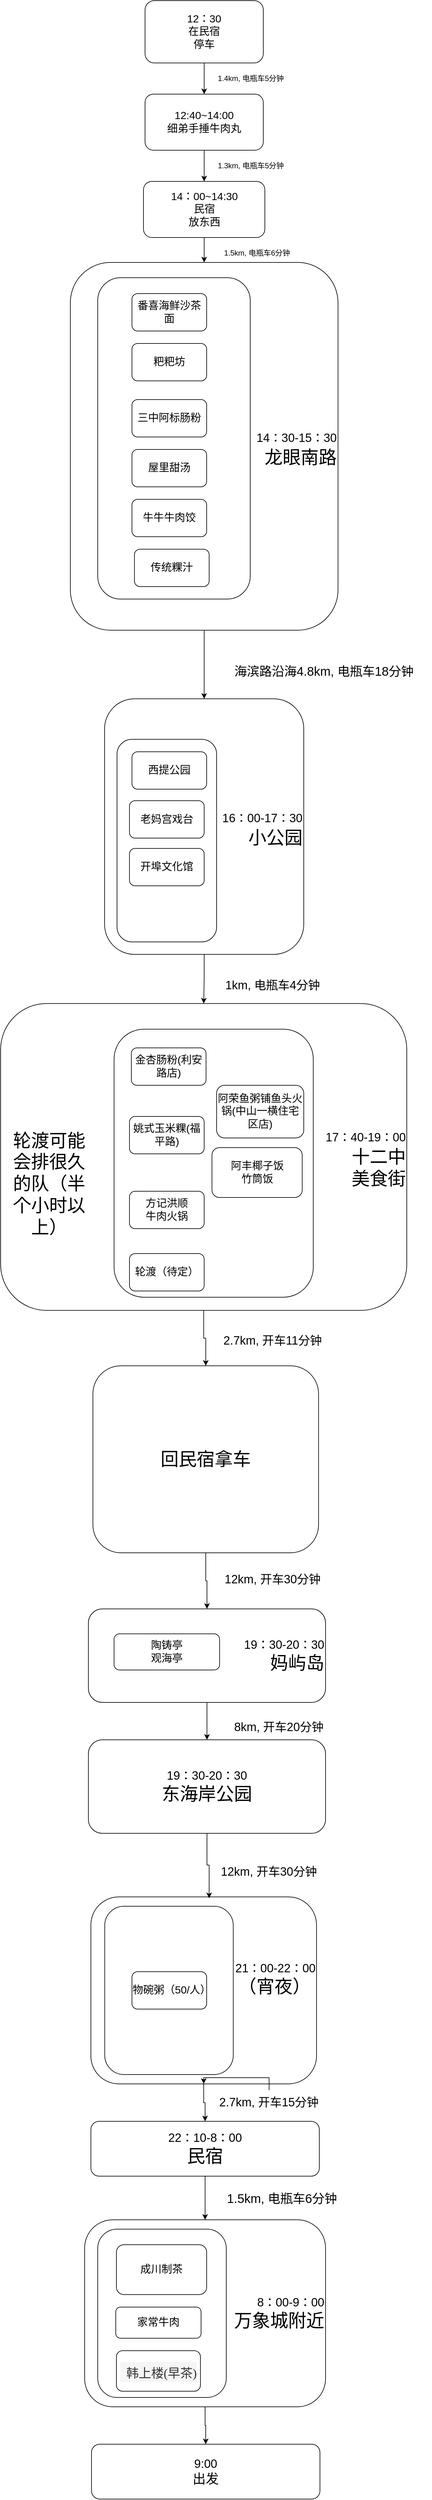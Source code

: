<mxfile version="22.0.1" type="github">
  <diagram name="第 1 页" id="EQfGSvJC3iK6o-r2QsR9">
    <mxGraphModel dx="2384" dy="1347" grid="1" gridSize="10" guides="1" tooltips="1" connect="1" arrows="1" fold="1" page="1" pageScale="1" pageWidth="827" pageHeight="1169" math="0" shadow="0">
      <root>
        <mxCell id="0" />
        <mxCell id="1" parent="0" />
        <mxCell id="Vg29WNHCviliCaulk4M8-71" style="edgeStyle=orthogonalEdgeStyle;rounded=0;orthogonalLoop=1;jettySize=auto;html=1;entryX=0.5;entryY=0;entryDx=0;entryDy=0;" edge="1" parent="1" source="Vg29WNHCviliCaulk4M8-43" target="Vg29WNHCviliCaulk4M8-67">
          <mxGeometry relative="1" as="geometry" />
        </mxCell>
        <mxCell id="Vg29WNHCviliCaulk4M8-43" value="&lt;font style=&quot;border-color: var(--border-color); font-size: 19px;&quot;&gt;21：00-22：00&lt;br style=&quot;border-color: var(--border-color);&quot;&gt;&lt;/font&gt;&lt;span style=&quot;font-size: 29px;&quot;&gt;（宵夜）&amp;nbsp;&lt;br&gt;&lt;br&gt;&lt;/span&gt;" style="rounded=1;whiteSpace=wrap;html=1;align=right;" vertex="1" parent="1">
          <mxGeometry x="223" y="3452" width="362.5" height="300" as="geometry" />
        </mxCell>
        <mxCell id="Vg29WNHCviliCaulk4M8-47" value="" style="rounded=1;whiteSpace=wrap;html=1;" vertex="1" parent="1">
          <mxGeometry x="245.25" y="3467" width="206.5" height="270" as="geometry" />
        </mxCell>
        <mxCell id="Vg29WNHCviliCaulk4M8-76" style="edgeStyle=orthogonalEdgeStyle;rounded=0;orthogonalLoop=1;jettySize=auto;html=1;" edge="1" parent="1" source="Vg29WNHCviliCaulk4M8-36" target="Vg29WNHCviliCaulk4M8-74">
          <mxGeometry relative="1" as="geometry" />
        </mxCell>
        <mxCell id="Vg29WNHCviliCaulk4M8-36" value="&lt;font style=&quot;font-size: 19px;&quot;&gt;17：40-19：00&lt;br&gt;&lt;/font&gt;十二中&lt;br&gt;美食街" style="rounded=1;whiteSpace=wrap;html=1;align=right;fontSize=29;" vertex="1" parent="1">
          <mxGeometry x="78" y="2018.87" width="652.5" height="492.25" as="geometry" />
        </mxCell>
        <mxCell id="Vg29WNHCviliCaulk4M8-42" style="edgeStyle=orthogonalEdgeStyle;rounded=0;orthogonalLoop=1;jettySize=auto;html=1;entryX=0.5;entryY=0;entryDx=0;entryDy=0;" edge="1" parent="1" source="Vg29WNHCviliCaulk4M8-24" target="Vg29WNHCviliCaulk4M8-36">
          <mxGeometry relative="1" as="geometry" />
        </mxCell>
        <mxCell id="Vg29WNHCviliCaulk4M8-24" value="&lt;font style=&quot;font-size: 19px;&quot;&gt;16：00-17：30&lt;br&gt;&lt;/font&gt;小公园" style="rounded=1;whiteSpace=wrap;html=1;align=right;fontSize=29;" vertex="1" parent="1">
          <mxGeometry x="245" y="1530" width="320" height="410" as="geometry" />
        </mxCell>
        <mxCell id="Vg29WNHCviliCaulk4M8-3" style="edgeStyle=orthogonalEdgeStyle;rounded=0;orthogonalLoop=1;jettySize=auto;html=1;entryX=0.5;entryY=0;entryDx=0;entryDy=0;" edge="1" parent="1" source="Vg29WNHCviliCaulk4M8-1" target="Vg29WNHCviliCaulk4M8-2">
          <mxGeometry relative="1" as="geometry" />
        </mxCell>
        <mxCell id="Vg29WNHCviliCaulk4M8-1" value="12：30&lt;br&gt;在民宿&lt;br&gt;停车" style="rounded=1;whiteSpace=wrap;html=1;fontSize=17;" vertex="1" parent="1">
          <mxGeometry x="310" y="410" width="190" height="100" as="geometry" />
        </mxCell>
        <mxCell id="Vg29WNHCviliCaulk4M8-6" style="edgeStyle=orthogonalEdgeStyle;rounded=0;orthogonalLoop=1;jettySize=auto;html=1;entryX=0.5;entryY=0;entryDx=0;entryDy=0;" edge="1" parent="1" source="Vg29WNHCviliCaulk4M8-2" target="Vg29WNHCviliCaulk4M8-5">
          <mxGeometry relative="1" as="geometry" />
        </mxCell>
        <mxCell id="Vg29WNHCviliCaulk4M8-2" value="12:40~14:00&lt;br&gt;细弟手捶牛肉丸" style="rounded=1;whiteSpace=wrap;html=1;fontSize=17;" vertex="1" parent="1">
          <mxGeometry x="310" y="560" width="190" height="90" as="geometry" />
        </mxCell>
        <mxCell id="Vg29WNHCviliCaulk4M8-4" value="1.4km, 电瓶车5分钟" style="text;html=1;strokeColor=none;fillColor=none;align=center;verticalAlign=middle;whiteSpace=wrap;rounded=0;" vertex="1" parent="1">
          <mxGeometry x="410" y="520" width="140" height="30" as="geometry" />
        </mxCell>
        <mxCell id="Vg29WNHCviliCaulk4M8-18" style="edgeStyle=orthogonalEdgeStyle;rounded=0;orthogonalLoop=1;jettySize=auto;html=1;" edge="1" parent="1" source="Vg29WNHCviliCaulk4M8-5" target="Vg29WNHCviliCaulk4M8-10">
          <mxGeometry relative="1" as="geometry" />
        </mxCell>
        <mxCell id="Vg29WNHCviliCaulk4M8-5" value="14：00~14:30&lt;br style=&quot;border-color: var(--border-color);&quot;&gt;民宿&lt;br style=&quot;border-color: var(--border-color);&quot;&gt;放东西" style="rounded=1;whiteSpace=wrap;html=1;fontSize=17;" vertex="1" parent="1">
          <mxGeometry x="307.5" y="700" width="195" height="90" as="geometry" />
        </mxCell>
        <mxCell id="Vg29WNHCviliCaulk4M8-7" value="1.3km, 电瓶车5分钟" style="text;html=1;strokeColor=none;fillColor=none;align=center;verticalAlign=middle;whiteSpace=wrap;rounded=0;" vertex="1" parent="1">
          <mxGeometry x="410" y="660" width="140" height="30" as="geometry" />
        </mxCell>
        <mxCell id="Vg29WNHCviliCaulk4M8-27" style="edgeStyle=orthogonalEdgeStyle;rounded=0;orthogonalLoop=1;jettySize=auto;html=1;entryX=0.5;entryY=0;entryDx=0;entryDy=0;" edge="1" parent="1" source="Vg29WNHCviliCaulk4M8-10" target="Vg29WNHCviliCaulk4M8-24">
          <mxGeometry relative="1" as="geometry" />
        </mxCell>
        <mxCell id="Vg29WNHCviliCaulk4M8-10" value="&lt;font style=&quot;font-size: 19px;&quot;&gt;14：30-15：30&lt;br&gt;&lt;/font&gt;龙眼南路" style="rounded=1;whiteSpace=wrap;html=1;align=right;fontSize=29;" vertex="1" parent="1">
          <mxGeometry x="190" y="830" width="430" height="590" as="geometry" />
        </mxCell>
        <mxCell id="Vg29WNHCviliCaulk4M8-11" value="" style="rounded=1;whiteSpace=wrap;html=1;" vertex="1" parent="1">
          <mxGeometry x="234" y="854.5" width="245" height="515.5" as="geometry" />
        </mxCell>
        <mxCell id="Vg29WNHCviliCaulk4M8-12" value="三中阿标肠粉" style="rounded=1;whiteSpace=wrap;html=1;fontSize=17;" vertex="1" parent="1">
          <mxGeometry x="289" y="1050" width="120" height="60" as="geometry" />
        </mxCell>
        <mxCell id="Vg29WNHCviliCaulk4M8-13" value="屋里甜汤" style="rounded=1;whiteSpace=wrap;html=1;fontSize=17;" vertex="1" parent="1">
          <mxGeometry x="289" y="1130" width="120" height="60" as="geometry" />
        </mxCell>
        <mxCell id="Vg29WNHCviliCaulk4M8-14" value="粑粑坊" style="rounded=1;whiteSpace=wrap;html=1;fontSize=17;" vertex="1" parent="1">
          <mxGeometry x="289" y="960" width="120" height="60" as="geometry" />
        </mxCell>
        <mxCell id="Vg29WNHCviliCaulk4M8-15" value="牛牛牛肉饺" style="rounded=1;whiteSpace=wrap;html=1;fontSize=17;" vertex="1" parent="1">
          <mxGeometry x="289" y="1210" width="120" height="60" as="geometry" />
        </mxCell>
        <mxCell id="Vg29WNHCviliCaulk4M8-16" value="番喜海鲜沙茶面" style="rounded=1;whiteSpace=wrap;html=1;fontSize=17;" vertex="1" parent="1">
          <mxGeometry x="289" y="880" width="120" height="60" as="geometry" />
        </mxCell>
        <mxCell id="Vg29WNHCviliCaulk4M8-17" value="传统粿汁" style="rounded=1;whiteSpace=wrap;html=1;fontSize=17;" vertex="1" parent="1">
          <mxGeometry x="293" y="1290" width="120" height="60" as="geometry" />
        </mxCell>
        <mxCell id="Vg29WNHCviliCaulk4M8-19" value="1.5km, 电瓶车6分钟" style="text;html=1;strokeColor=none;fillColor=none;align=center;verticalAlign=middle;whiteSpace=wrap;rounded=0;" vertex="1" parent="1">
          <mxGeometry x="420" y="800" width="140" height="30" as="geometry" />
        </mxCell>
        <mxCell id="Vg29WNHCviliCaulk4M8-20" value="" style="rounded=1;whiteSpace=wrap;html=1;" vertex="1" parent="1">
          <mxGeometry x="265" y="1595" width="160" height="325" as="geometry" />
        </mxCell>
        <mxCell id="Vg29WNHCviliCaulk4M8-21" value="&lt;font style=&quot;font-size: 17px;&quot;&gt;西提公园&lt;/font&gt;" style="rounded=1;whiteSpace=wrap;html=1;fontSize=17;" vertex="1" parent="1">
          <mxGeometry x="289" y="1615" width="120" height="60" as="geometry" />
        </mxCell>
        <mxCell id="Vg29WNHCviliCaulk4M8-22" value="老妈宫戏台" style="rounded=1;whiteSpace=wrap;html=1;fontSize=17;" vertex="1" parent="1">
          <mxGeometry x="285" y="1693.5" width="120" height="60" as="geometry" />
        </mxCell>
        <mxCell id="Vg29WNHCviliCaulk4M8-23" value="开埠文化馆" style="rounded=1;whiteSpace=wrap;html=1;fontSize=17;" vertex="1" parent="1">
          <mxGeometry x="285" y="1770" width="120" height="60" as="geometry" />
        </mxCell>
        <mxCell id="Vg29WNHCviliCaulk4M8-30" value="海滨路沿海4.8km, 电瓶车18分钟" style="text;html=1;strokeColor=none;fillColor=none;align=center;verticalAlign=middle;whiteSpace=wrap;rounded=0;fontSize=20;" vertex="1" parent="1">
          <mxGeometry x="425" y="1460" width="345" height="50" as="geometry" />
        </mxCell>
        <mxCell id="Vg29WNHCviliCaulk4M8-31" value="" style="rounded=1;whiteSpace=wrap;html=1;" vertex="1" parent="1">
          <mxGeometry x="260.25" y="2060" width="320" height="430" as="geometry" />
        </mxCell>
        <mxCell id="Vg29WNHCviliCaulk4M8-34" value="方记洪顺&lt;br&gt;牛肉火锅" style="rounded=1;whiteSpace=wrap;html=1;fontSize=17;" vertex="1" parent="1">
          <mxGeometry x="285" y="2320" width="120" height="60" as="geometry" />
        </mxCell>
        <mxCell id="Vg29WNHCviliCaulk4M8-35" value="姚式玉米粿(福平路)" style="rounded=1;whiteSpace=wrap;html=1;fontSize=17;" vertex="1" parent="1">
          <mxGeometry x="285" y="2200" width="120" height="60" as="geometry" />
        </mxCell>
        <mxCell id="Vg29WNHCviliCaulk4M8-41" value="1km, 电瓶车4分钟" style="text;html=1;strokeColor=none;fillColor=none;align=center;verticalAlign=middle;whiteSpace=wrap;rounded=0;fontSize=19;" vertex="1" parent="1">
          <mxGeometry x="420" y="1970" width="190" height="40" as="geometry" />
        </mxCell>
        <mxCell id="Vg29WNHCviliCaulk4M8-46" value="阿荣鱼粥铺鱼头火锅(中山一横住宅区店)" style="rounded=1;whiteSpace=wrap;html=1;fontSize=17;" vertex="1" parent="1">
          <mxGeometry x="425" y="2150" width="140" height="84.5" as="geometry" />
        </mxCell>
        <mxCell id="Vg29WNHCviliCaulk4M8-48" value="阿丰椰子饭&lt;br&gt;竹筒饭" style="rounded=1;whiteSpace=wrap;html=1;fontSize=17;" vertex="1" parent="1">
          <mxGeometry x="417.5" y="2250" width="145" height="80" as="geometry" />
        </mxCell>
        <mxCell id="Vg29WNHCviliCaulk4M8-49" value="轮渡（待定）" style="rounded=1;whiteSpace=wrap;html=1;fontSize=17;" vertex="1" parent="1">
          <mxGeometry x="285" y="2420" width="120" height="60" as="geometry" />
        </mxCell>
        <mxCell id="Vg29WNHCviliCaulk4M8-52" value="轮渡可能会排很久的队（半个小时以上）" style="text;html=1;strokeColor=none;fillColor=none;align=center;verticalAlign=middle;whiteSpace=wrap;rounded=0;fontSize=29;" vertex="1" parent="1">
          <mxGeometry x="86.25" y="2140" width="140" height="335" as="geometry" />
        </mxCell>
        <mxCell id="Vg29WNHCviliCaulk4M8-118" style="edgeStyle=orthogonalEdgeStyle;rounded=0;orthogonalLoop=1;jettySize=auto;html=1;entryX=0.5;entryY=0;entryDx=0;entryDy=0;" edge="1" parent="1" source="Vg29WNHCviliCaulk4M8-58" target="Vg29WNHCviliCaulk4M8-116">
          <mxGeometry relative="1" as="geometry" />
        </mxCell>
        <mxCell id="Vg29WNHCviliCaulk4M8-58" value="&lt;font style=&quot;border-color: var(--border-color); font-size: 19px;&quot;&gt;19：30-20：30&lt;br style=&quot;border-color: var(--border-color);&quot;&gt;&lt;/font&gt;&lt;span style=&quot;font-size: 29px;&quot;&gt;妈屿岛&lt;/span&gt;" style="rounded=1;whiteSpace=wrap;html=1;align=right;" vertex="1" parent="1">
          <mxGeometry x="219" y="2990" width="381" height="150" as="geometry" />
        </mxCell>
        <mxCell id="Vg29WNHCviliCaulk4M8-62" value="12km, 开车30分钟" style="text;html=1;strokeColor=none;fillColor=none;align=center;verticalAlign=middle;whiteSpace=wrap;rounded=0;fontSize=19;" vertex="1" parent="1">
          <mxGeometry x="420" y="2923" width="190" height="40" as="geometry" />
        </mxCell>
        <mxCell id="Vg29WNHCviliCaulk4M8-64" value="陶铸亭&lt;br&gt;观海亭&lt;br&gt;" style="rounded=1;whiteSpace=wrap;html=1;fontSize=17;" vertex="1" parent="1">
          <mxGeometry x="260.25" y="3030" width="169.5" height="58" as="geometry" />
        </mxCell>
        <mxCell id="Vg29WNHCviliCaulk4M8-66" value="12km, 开车30分钟" style="text;html=1;strokeColor=none;fillColor=none;align=center;verticalAlign=middle;whiteSpace=wrap;rounded=0;fontSize=19;" vertex="1" parent="1">
          <mxGeometry x="414.25" y="3392" width="190" height="40" as="geometry" />
        </mxCell>
        <mxCell id="Vg29WNHCviliCaulk4M8-85" style="edgeStyle=orthogonalEdgeStyle;rounded=0;orthogonalLoop=1;jettySize=auto;html=1;" edge="1" parent="1" source="Vg29WNHCviliCaulk4M8-67" target="Vg29WNHCviliCaulk4M8-80">
          <mxGeometry relative="1" as="geometry" />
        </mxCell>
        <mxCell id="Vg29WNHCviliCaulk4M8-67" value="&lt;font style=&quot;border-color: var(--border-color); font-size: 19px;&quot;&gt;22：10-8：00&lt;br style=&quot;border-color: var(--border-color);&quot;&gt;&lt;/font&gt;&lt;span style=&quot;font-size: 29px;&quot;&gt;民宿&lt;/span&gt;" style="rounded=1;whiteSpace=wrap;html=1;align=center;" vertex="1" parent="1">
          <mxGeometry x="223" y="3812" width="367" height="88" as="geometry" />
        </mxCell>
        <mxCell id="Vg29WNHCviliCaulk4M8-79" value="" style="edgeStyle=orthogonalEdgeStyle;rounded=0;orthogonalLoop=1;jettySize=auto;html=1;" edge="1" parent="1" source="Vg29WNHCviliCaulk4M8-72" target="Vg29WNHCviliCaulk4M8-43">
          <mxGeometry relative="1" as="geometry" />
        </mxCell>
        <mxCell id="Vg29WNHCviliCaulk4M8-72" value="2.7km, 开车15分钟" style="text;html=1;strokeColor=none;fillColor=none;align=center;verticalAlign=middle;whiteSpace=wrap;rounded=0;fontSize=19;" vertex="1" parent="1">
          <mxGeometry x="414.25" y="3762" width="190" height="40" as="geometry" />
        </mxCell>
        <mxCell id="Vg29WNHCviliCaulk4M8-73" value="1km, 电瓶车4分钟" style="text;html=1;strokeColor=none;fillColor=none;align=center;verticalAlign=middle;whiteSpace=wrap;rounded=0;fontSize=19;" vertex="1" parent="1">
          <mxGeometry x="395.5" y="2852" width="190" height="40" as="geometry" />
        </mxCell>
        <mxCell id="Vg29WNHCviliCaulk4M8-77" style="edgeStyle=orthogonalEdgeStyle;rounded=0;orthogonalLoop=1;jettySize=auto;html=1;" edge="1" parent="1" source="Vg29WNHCviliCaulk4M8-74" target="Vg29WNHCviliCaulk4M8-58">
          <mxGeometry relative="1" as="geometry" />
        </mxCell>
        <mxCell id="Vg29WNHCviliCaulk4M8-74" value="&lt;span style=&quot;font-size: 29px;&quot;&gt;回民宿拿车&lt;/span&gt;" style="rounded=1;whiteSpace=wrap;html=1;align=center;" vertex="1" parent="1">
          <mxGeometry x="226.25" y="2600" width="362.5" height="300" as="geometry" />
        </mxCell>
        <mxCell id="Vg29WNHCviliCaulk4M8-78" value="2.7km, 开车11分钟" style="text;html=1;strokeColor=none;fillColor=none;align=center;verticalAlign=middle;whiteSpace=wrap;rounded=0;fontSize=19;" vertex="1" parent="1">
          <mxGeometry x="420" y="2540" width="190" height="40" as="geometry" />
        </mxCell>
        <mxCell id="Vg29WNHCviliCaulk4M8-114" style="edgeStyle=orthogonalEdgeStyle;rounded=0;orthogonalLoop=1;jettySize=auto;html=1;" edge="1" parent="1" source="Vg29WNHCviliCaulk4M8-80" target="Vg29WNHCviliCaulk4M8-113">
          <mxGeometry relative="1" as="geometry" />
        </mxCell>
        <mxCell id="Vg29WNHCviliCaulk4M8-80" value="&lt;font style=&quot;border-color: var(--border-color); font-size: 19px;&quot;&gt;8：00-9：00&lt;br style=&quot;border-color: var(--border-color);&quot;&gt;&lt;/font&gt;&lt;span style=&quot;font-size: 29px;&quot;&gt;万象城附近&lt;/span&gt;" style="rounded=1;whiteSpace=wrap;html=1;align=right;" vertex="1" parent="1">
          <mxGeometry x="213" y="3970" width="387" height="300" as="geometry" />
        </mxCell>
        <mxCell id="Vg29WNHCviliCaulk4M8-81" value="" style="rounded=1;whiteSpace=wrap;html=1;" vertex="1" parent="1">
          <mxGeometry x="234" y="3985" width="206.5" height="270" as="geometry" />
        </mxCell>
        <mxCell id="Vg29WNHCviliCaulk4M8-86" value="金杏肠粉(利安路店)" style="rounded=1;whiteSpace=wrap;html=1;fontSize=17;" vertex="1" parent="1">
          <mxGeometry x="288" y="2090" width="120" height="60" as="geometry" />
        </mxCell>
        <mxCell id="Vg29WNHCviliCaulk4M8-87" value="1.5km, 电瓶车6分钟" style="text;html=1;strokeColor=none;fillColor=none;align=center;verticalAlign=middle;whiteSpace=wrap;rounded=0;fontSize=20;" vertex="1" parent="1">
          <mxGeometry x="425" y="3920" width="210" height="30" as="geometry" />
        </mxCell>
        <mxCell id="Vg29WNHCviliCaulk4M8-88" value="成川制茶" style="rounded=1;whiteSpace=wrap;html=1;fontSize=17;" vertex="1" parent="1">
          <mxGeometry x="264" y="4010" width="145" height="80" as="geometry" />
        </mxCell>
        <mxCell id="Vg29WNHCviliCaulk4M8-89" value="家常牛肉" style="rounded=1;whiteSpace=wrap;html=1;fontSize=17;" vertex="1" parent="1">
          <mxGeometry x="263" y="4110" width="137" height="50" as="geometry" />
        </mxCell>
        <mxCell id="Vg29WNHCviliCaulk4M8-90" value="&lt;h3 style=&quot;font-weight: 400; margin: 0px; font-family: &amp;quot;Microsoft Yahei&amp;quot;; padding: 6px 0px; text-indent: 10px; color: rgb(51, 51, 51); font-size: 20px; max-width: 292px; height: 20px; overflow: hidden; text-overflow: ellipsis; text-align: start; background-color: rgb(245, 245, 245);&quot; data-spm-anchor-id=&quot;0.0.0.i21.6ba51c4eZqo4Jj&quot; class=&quot;poiname&quot;&gt;韩上楼(早茶)&lt;/h3&gt;" style="rounded=1;whiteSpace=wrap;html=1;fontSize=20;" vertex="1" parent="1">
          <mxGeometry x="264" y="4180" width="135" height="65" as="geometry" />
        </mxCell>
        <mxCell id="Vg29WNHCviliCaulk4M8-113" value="&lt;span style=&quot;font-size: 19px;&quot;&gt;9:00&lt;br&gt;&lt;/span&gt;&lt;font style=&quot;font-size: 21px;&quot;&gt;出发&lt;/font&gt;" style="rounded=1;whiteSpace=wrap;html=1;align=center;" vertex="1" parent="1">
          <mxGeometry x="224" y="4330" width="367" height="88" as="geometry" />
        </mxCell>
        <mxCell id="Vg29WNHCviliCaulk4M8-116" value="&lt;font style=&quot;border-color: var(--border-color); font-size: 19px;&quot;&gt;19：30-20：30&lt;br style=&quot;border-color: var(--border-color);&quot;&gt;&lt;/font&gt;&lt;span style=&quot;font-size: 29px;&quot;&gt;东海岸公园&lt;/span&gt;" style="rounded=1;whiteSpace=wrap;html=1;align=center;" vertex="1" parent="1">
          <mxGeometry x="219" y="3200" width="381" height="150" as="geometry" />
        </mxCell>
        <mxCell id="Vg29WNHCviliCaulk4M8-119" value="8km, 开车20分钟" style="text;html=1;strokeColor=none;fillColor=none;align=center;verticalAlign=middle;whiteSpace=wrap;rounded=0;fontSize=19;" vertex="1" parent="1">
          <mxGeometry x="430" y="3160" width="190" height="40" as="geometry" />
        </mxCell>
        <mxCell id="Vg29WNHCviliCaulk4M8-120" style="edgeStyle=orthogonalEdgeStyle;rounded=0;orthogonalLoop=1;jettySize=auto;html=1;entryX=0.524;entryY=0.007;entryDx=0;entryDy=0;entryPerimeter=0;" edge="1" parent="1" source="Vg29WNHCviliCaulk4M8-116" target="Vg29WNHCviliCaulk4M8-43">
          <mxGeometry relative="1" as="geometry" />
        </mxCell>
        <mxCell id="Vg29WNHCviliCaulk4M8-123" value="物碗粥（50/人）" style="rounded=1;whiteSpace=wrap;html=1;fontSize=17;" vertex="1" parent="1">
          <mxGeometry x="289" y="3572" width="120" height="60" as="geometry" />
        </mxCell>
      </root>
    </mxGraphModel>
  </diagram>
</mxfile>

